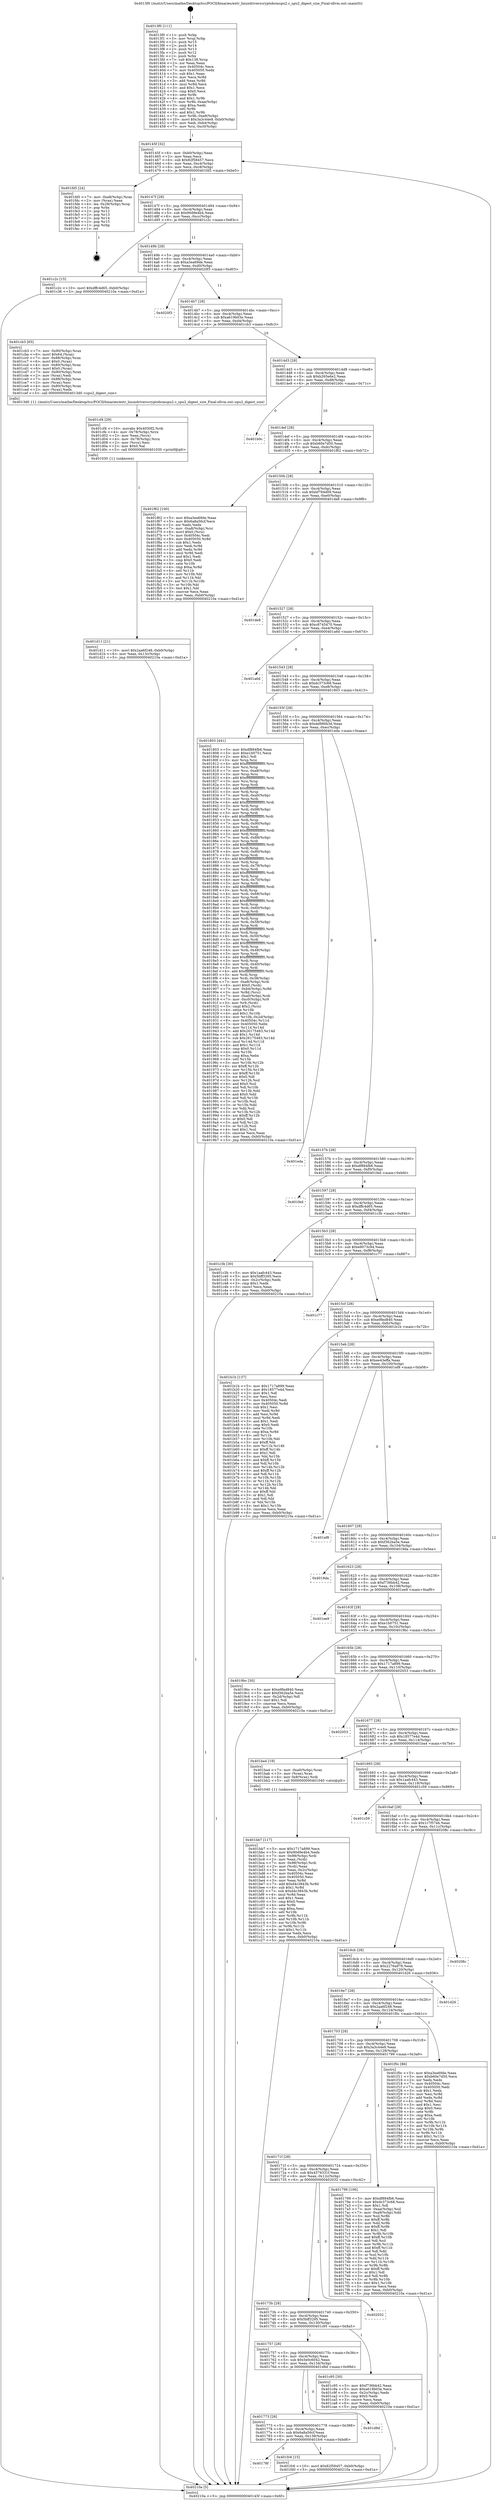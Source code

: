 digraph "0x4013f0" {
  label = "0x4013f0 (/mnt/c/Users/mathe/Desktop/tcc/POCII/binaries/extr_linuxdriverscryptobcmspu2.c_spu2_digest_size_Final-ollvm.out::main(0))"
  labelloc = "t"
  node[shape=record]

  Entry [label="",width=0.3,height=0.3,shape=circle,fillcolor=black,style=filled]
  "0x40145f" [label="{
     0x40145f [32]\l
     | [instrs]\l
     &nbsp;&nbsp;0x40145f \<+6\>: mov -0xb0(%rbp),%eax\l
     &nbsp;&nbsp;0x401465 \<+2\>: mov %eax,%ecx\l
     &nbsp;&nbsp;0x401467 \<+6\>: sub $0x82f58457,%ecx\l
     &nbsp;&nbsp;0x40146d \<+6\>: mov %eax,-0xc4(%rbp)\l
     &nbsp;&nbsp;0x401473 \<+6\>: mov %ecx,-0xc8(%rbp)\l
     &nbsp;&nbsp;0x401479 \<+6\>: je 0000000000401fd5 \<main+0xbe5\>\l
  }"]
  "0x401fd5" [label="{
     0x401fd5 [24]\l
     | [instrs]\l
     &nbsp;&nbsp;0x401fd5 \<+7\>: mov -0xa8(%rbp),%rax\l
     &nbsp;&nbsp;0x401fdc \<+2\>: mov (%rax),%eax\l
     &nbsp;&nbsp;0x401fde \<+4\>: lea -0x28(%rbp),%rsp\l
     &nbsp;&nbsp;0x401fe2 \<+1\>: pop %rbx\l
     &nbsp;&nbsp;0x401fe3 \<+2\>: pop %r12\l
     &nbsp;&nbsp;0x401fe5 \<+2\>: pop %r13\l
     &nbsp;&nbsp;0x401fe7 \<+2\>: pop %r14\l
     &nbsp;&nbsp;0x401fe9 \<+2\>: pop %r15\l
     &nbsp;&nbsp;0x401feb \<+1\>: pop %rbp\l
     &nbsp;&nbsp;0x401fec \<+1\>: ret\l
  }"]
  "0x40147f" [label="{
     0x40147f [28]\l
     | [instrs]\l
     &nbsp;&nbsp;0x40147f \<+5\>: jmp 0000000000401484 \<main+0x94\>\l
     &nbsp;&nbsp;0x401484 \<+6\>: mov -0xc4(%rbp),%eax\l
     &nbsp;&nbsp;0x40148a \<+5\>: sub $0x90d9e4b4,%eax\l
     &nbsp;&nbsp;0x40148f \<+6\>: mov %eax,-0xcc(%rbp)\l
     &nbsp;&nbsp;0x401495 \<+6\>: je 0000000000401c2c \<main+0x83c\>\l
  }"]
  Exit [label="",width=0.3,height=0.3,shape=circle,fillcolor=black,style=filled,peripheries=2]
  "0x401c2c" [label="{
     0x401c2c [15]\l
     | [instrs]\l
     &nbsp;&nbsp;0x401c2c \<+10\>: movl $0xdffc4d65,-0xb0(%rbp)\l
     &nbsp;&nbsp;0x401c36 \<+5\>: jmp 000000000040210a \<main+0xd1a\>\l
  }"]
  "0x40149b" [label="{
     0x40149b [28]\l
     | [instrs]\l
     &nbsp;&nbsp;0x40149b \<+5\>: jmp 00000000004014a0 \<main+0xb0\>\l
     &nbsp;&nbsp;0x4014a0 \<+6\>: mov -0xc4(%rbp),%eax\l
     &nbsp;&nbsp;0x4014a6 \<+5\>: sub $0xa3ea69de,%eax\l
     &nbsp;&nbsp;0x4014ab \<+6\>: mov %eax,-0xd0(%rbp)\l
     &nbsp;&nbsp;0x4014b1 \<+6\>: je 00000000004020f3 \<main+0xd03\>\l
  }"]
  "0x40178f" [label="{
     0x40178f\l
  }", style=dashed]
  "0x4020f3" [label="{
     0x4020f3\l
  }", style=dashed]
  "0x4014b7" [label="{
     0x4014b7 [28]\l
     | [instrs]\l
     &nbsp;&nbsp;0x4014b7 \<+5\>: jmp 00000000004014bc \<main+0xcc\>\l
     &nbsp;&nbsp;0x4014bc \<+6\>: mov -0xc4(%rbp),%eax\l
     &nbsp;&nbsp;0x4014c2 \<+5\>: sub $0xa619b03e,%eax\l
     &nbsp;&nbsp;0x4014c7 \<+6\>: mov %eax,-0xd4(%rbp)\l
     &nbsp;&nbsp;0x4014cd \<+6\>: je 0000000000401cb3 \<main+0x8c3\>\l
  }"]
  "0x401fc6" [label="{
     0x401fc6 [15]\l
     | [instrs]\l
     &nbsp;&nbsp;0x401fc6 \<+10\>: movl $0x82f58457,-0xb0(%rbp)\l
     &nbsp;&nbsp;0x401fd0 \<+5\>: jmp 000000000040210a \<main+0xd1a\>\l
  }"]
  "0x401cb3" [label="{
     0x401cb3 [65]\l
     | [instrs]\l
     &nbsp;&nbsp;0x401cb3 \<+7\>: mov -0x90(%rbp),%rax\l
     &nbsp;&nbsp;0x401cba \<+6\>: movl $0x64,(%rax)\l
     &nbsp;&nbsp;0x401cc0 \<+7\>: mov -0x88(%rbp),%rax\l
     &nbsp;&nbsp;0x401cc7 \<+6\>: movl $0x0,(%rax)\l
     &nbsp;&nbsp;0x401ccd \<+4\>: mov -0x80(%rbp),%rax\l
     &nbsp;&nbsp;0x401cd1 \<+6\>: movl $0x0,(%rax)\l
     &nbsp;&nbsp;0x401cd7 \<+7\>: mov -0x90(%rbp),%rax\l
     &nbsp;&nbsp;0x401cde \<+2\>: mov (%rax),%edi\l
     &nbsp;&nbsp;0x401ce0 \<+7\>: mov -0x88(%rbp),%rax\l
     &nbsp;&nbsp;0x401ce7 \<+2\>: mov (%rax),%esi\l
     &nbsp;&nbsp;0x401ce9 \<+4\>: mov -0x80(%rbp),%rax\l
     &nbsp;&nbsp;0x401ced \<+2\>: mov (%rax),%edx\l
     &nbsp;&nbsp;0x401cef \<+5\>: call 00000000004013d0 \<spu2_digest_size\>\l
     | [calls]\l
     &nbsp;&nbsp;0x4013d0 \{1\} (/mnt/c/Users/mathe/Desktop/tcc/POCII/binaries/extr_linuxdriverscryptobcmspu2.c_spu2_digest_size_Final-ollvm.out::spu2_digest_size)\l
  }"]
  "0x4014d3" [label="{
     0x4014d3 [28]\l
     | [instrs]\l
     &nbsp;&nbsp;0x4014d3 \<+5\>: jmp 00000000004014d8 \<main+0xe8\>\l
     &nbsp;&nbsp;0x4014d8 \<+6\>: mov -0xc4(%rbp),%eax\l
     &nbsp;&nbsp;0x4014de \<+5\>: sub $0xb265e6e2,%eax\l
     &nbsp;&nbsp;0x4014e3 \<+6\>: mov %eax,-0xd8(%rbp)\l
     &nbsp;&nbsp;0x4014e9 \<+6\>: je 0000000000401b0c \<main+0x71c\>\l
  }"]
  "0x401773" [label="{
     0x401773 [28]\l
     | [instrs]\l
     &nbsp;&nbsp;0x401773 \<+5\>: jmp 0000000000401778 \<main+0x388\>\l
     &nbsp;&nbsp;0x401778 \<+6\>: mov -0xc4(%rbp),%eax\l
     &nbsp;&nbsp;0x40177e \<+5\>: sub $0x6a8a56cf,%eax\l
     &nbsp;&nbsp;0x401783 \<+6\>: mov %eax,-0x138(%rbp)\l
     &nbsp;&nbsp;0x401789 \<+6\>: je 0000000000401fc6 \<main+0xbd6\>\l
  }"]
  "0x401b0c" [label="{
     0x401b0c\l
  }", style=dashed]
  "0x4014ef" [label="{
     0x4014ef [28]\l
     | [instrs]\l
     &nbsp;&nbsp;0x4014ef \<+5\>: jmp 00000000004014f4 \<main+0x104\>\l
     &nbsp;&nbsp;0x4014f4 \<+6\>: mov -0xc4(%rbp),%eax\l
     &nbsp;&nbsp;0x4014fa \<+5\>: sub $0xb60e7d50,%eax\l
     &nbsp;&nbsp;0x4014ff \<+6\>: mov %eax,-0xdc(%rbp)\l
     &nbsp;&nbsp;0x401505 \<+6\>: je 0000000000401f62 \<main+0xb72\>\l
  }"]
  "0x401d8d" [label="{
     0x401d8d\l
  }", style=dashed]
  "0x401f62" [label="{
     0x401f62 [100]\l
     | [instrs]\l
     &nbsp;&nbsp;0x401f62 \<+5\>: mov $0xa3ea69de,%eax\l
     &nbsp;&nbsp;0x401f67 \<+5\>: mov $0x6a8a56cf,%ecx\l
     &nbsp;&nbsp;0x401f6c \<+2\>: xor %edx,%edx\l
     &nbsp;&nbsp;0x401f6e \<+7\>: mov -0xa8(%rbp),%rsi\l
     &nbsp;&nbsp;0x401f75 \<+6\>: movl $0x0,(%rsi)\l
     &nbsp;&nbsp;0x401f7b \<+7\>: mov 0x40504c,%edi\l
     &nbsp;&nbsp;0x401f82 \<+8\>: mov 0x405050,%r8d\l
     &nbsp;&nbsp;0x401f8a \<+3\>: sub $0x1,%edx\l
     &nbsp;&nbsp;0x401f8d \<+3\>: mov %edi,%r9d\l
     &nbsp;&nbsp;0x401f90 \<+3\>: add %edx,%r9d\l
     &nbsp;&nbsp;0x401f93 \<+4\>: imul %r9d,%edi\l
     &nbsp;&nbsp;0x401f97 \<+3\>: and $0x1,%edi\l
     &nbsp;&nbsp;0x401f9a \<+3\>: cmp $0x0,%edi\l
     &nbsp;&nbsp;0x401f9d \<+4\>: sete %r10b\l
     &nbsp;&nbsp;0x401fa1 \<+4\>: cmp $0xa,%r8d\l
     &nbsp;&nbsp;0x401fa5 \<+4\>: setl %r11b\l
     &nbsp;&nbsp;0x401fa9 \<+3\>: mov %r10b,%bl\l
     &nbsp;&nbsp;0x401fac \<+3\>: and %r11b,%bl\l
     &nbsp;&nbsp;0x401faf \<+3\>: xor %r11b,%r10b\l
     &nbsp;&nbsp;0x401fb2 \<+3\>: or %r10b,%bl\l
     &nbsp;&nbsp;0x401fb5 \<+3\>: test $0x1,%bl\l
     &nbsp;&nbsp;0x401fb8 \<+3\>: cmovne %ecx,%eax\l
     &nbsp;&nbsp;0x401fbb \<+6\>: mov %eax,-0xb0(%rbp)\l
     &nbsp;&nbsp;0x401fc1 \<+5\>: jmp 000000000040210a \<main+0xd1a\>\l
  }"]
  "0x40150b" [label="{
     0x40150b [28]\l
     | [instrs]\l
     &nbsp;&nbsp;0x40150b \<+5\>: jmp 0000000000401510 \<main+0x120\>\l
     &nbsp;&nbsp;0x401510 \<+6\>: mov -0xc4(%rbp),%eax\l
     &nbsp;&nbsp;0x401516 \<+5\>: sub $0xbf784d09,%eax\l
     &nbsp;&nbsp;0x40151b \<+6\>: mov %eax,-0xe0(%rbp)\l
     &nbsp;&nbsp;0x401521 \<+6\>: je 0000000000401de8 \<main+0x9f8\>\l
  }"]
  "0x401d11" [label="{
     0x401d11 [21]\l
     | [instrs]\l
     &nbsp;&nbsp;0x401d11 \<+10\>: movl $0x2aa6f248,-0xb0(%rbp)\l
     &nbsp;&nbsp;0x401d1b \<+6\>: mov %eax,-0x13c(%rbp)\l
     &nbsp;&nbsp;0x401d21 \<+5\>: jmp 000000000040210a \<main+0xd1a\>\l
  }"]
  "0x401de8" [label="{
     0x401de8\l
  }", style=dashed]
  "0x401527" [label="{
     0x401527 [28]\l
     | [instrs]\l
     &nbsp;&nbsp;0x401527 \<+5\>: jmp 000000000040152c \<main+0x13c\>\l
     &nbsp;&nbsp;0x40152c \<+6\>: mov -0xc4(%rbp),%eax\l
     &nbsp;&nbsp;0x401532 \<+5\>: sub $0xc8745470,%eax\l
     &nbsp;&nbsp;0x401537 \<+6\>: mov %eax,-0xe4(%rbp)\l
     &nbsp;&nbsp;0x40153d \<+6\>: je 0000000000401a6d \<main+0x67d\>\l
  }"]
  "0x401cf4" [label="{
     0x401cf4 [29]\l
     | [instrs]\l
     &nbsp;&nbsp;0x401cf4 \<+10\>: movabs $0x4030f2,%rdi\l
     &nbsp;&nbsp;0x401cfe \<+4\>: mov -0x78(%rbp),%rcx\l
     &nbsp;&nbsp;0x401d02 \<+2\>: mov %eax,(%rcx)\l
     &nbsp;&nbsp;0x401d04 \<+4\>: mov -0x78(%rbp),%rcx\l
     &nbsp;&nbsp;0x401d08 \<+2\>: mov (%rcx),%esi\l
     &nbsp;&nbsp;0x401d0a \<+2\>: mov $0x0,%al\l
     &nbsp;&nbsp;0x401d0c \<+5\>: call 0000000000401030 \<printf@plt\>\l
     | [calls]\l
     &nbsp;&nbsp;0x401030 \{1\} (unknown)\l
  }"]
  "0x401a6d" [label="{
     0x401a6d\l
  }", style=dashed]
  "0x401543" [label="{
     0x401543 [28]\l
     | [instrs]\l
     &nbsp;&nbsp;0x401543 \<+5\>: jmp 0000000000401548 \<main+0x158\>\l
     &nbsp;&nbsp;0x401548 \<+6\>: mov -0xc4(%rbp),%eax\l
     &nbsp;&nbsp;0x40154e \<+5\>: sub $0xdc373c68,%eax\l
     &nbsp;&nbsp;0x401553 \<+6\>: mov %eax,-0xe8(%rbp)\l
     &nbsp;&nbsp;0x401559 \<+6\>: je 0000000000401803 \<main+0x413\>\l
  }"]
  "0x401757" [label="{
     0x401757 [28]\l
     | [instrs]\l
     &nbsp;&nbsp;0x401757 \<+5\>: jmp 000000000040175c \<main+0x36c\>\l
     &nbsp;&nbsp;0x40175c \<+6\>: mov -0xc4(%rbp),%eax\l
     &nbsp;&nbsp;0x401762 \<+5\>: sub $0x5e0c6042,%eax\l
     &nbsp;&nbsp;0x401767 \<+6\>: mov %eax,-0x134(%rbp)\l
     &nbsp;&nbsp;0x40176d \<+6\>: je 0000000000401d8d \<main+0x99d\>\l
  }"]
  "0x401803" [label="{
     0x401803 [441]\l
     | [instrs]\l
     &nbsp;&nbsp;0x401803 \<+5\>: mov $0xdf884fb6,%eax\l
     &nbsp;&nbsp;0x401808 \<+5\>: mov $0xe1b0751,%ecx\l
     &nbsp;&nbsp;0x40180d \<+2\>: mov $0x1,%dl\l
     &nbsp;&nbsp;0x40180f \<+3\>: mov %rsp,%rsi\l
     &nbsp;&nbsp;0x401812 \<+4\>: add $0xfffffffffffffff0,%rsi\l
     &nbsp;&nbsp;0x401816 \<+3\>: mov %rsi,%rsp\l
     &nbsp;&nbsp;0x401819 \<+7\>: mov %rsi,-0xa8(%rbp)\l
     &nbsp;&nbsp;0x401820 \<+3\>: mov %rsp,%rsi\l
     &nbsp;&nbsp;0x401823 \<+4\>: add $0xfffffffffffffff0,%rsi\l
     &nbsp;&nbsp;0x401827 \<+3\>: mov %rsi,%rsp\l
     &nbsp;&nbsp;0x40182a \<+3\>: mov %rsp,%rdi\l
     &nbsp;&nbsp;0x40182d \<+4\>: add $0xfffffffffffffff0,%rdi\l
     &nbsp;&nbsp;0x401831 \<+3\>: mov %rdi,%rsp\l
     &nbsp;&nbsp;0x401834 \<+7\>: mov %rdi,-0xa0(%rbp)\l
     &nbsp;&nbsp;0x40183b \<+3\>: mov %rsp,%rdi\l
     &nbsp;&nbsp;0x40183e \<+4\>: add $0xfffffffffffffff0,%rdi\l
     &nbsp;&nbsp;0x401842 \<+3\>: mov %rdi,%rsp\l
     &nbsp;&nbsp;0x401845 \<+7\>: mov %rdi,-0x98(%rbp)\l
     &nbsp;&nbsp;0x40184c \<+3\>: mov %rsp,%rdi\l
     &nbsp;&nbsp;0x40184f \<+4\>: add $0xfffffffffffffff0,%rdi\l
     &nbsp;&nbsp;0x401853 \<+3\>: mov %rdi,%rsp\l
     &nbsp;&nbsp;0x401856 \<+7\>: mov %rdi,-0x90(%rbp)\l
     &nbsp;&nbsp;0x40185d \<+3\>: mov %rsp,%rdi\l
     &nbsp;&nbsp;0x401860 \<+4\>: add $0xfffffffffffffff0,%rdi\l
     &nbsp;&nbsp;0x401864 \<+3\>: mov %rdi,%rsp\l
     &nbsp;&nbsp;0x401867 \<+7\>: mov %rdi,-0x88(%rbp)\l
     &nbsp;&nbsp;0x40186e \<+3\>: mov %rsp,%rdi\l
     &nbsp;&nbsp;0x401871 \<+4\>: add $0xfffffffffffffff0,%rdi\l
     &nbsp;&nbsp;0x401875 \<+3\>: mov %rdi,%rsp\l
     &nbsp;&nbsp;0x401878 \<+4\>: mov %rdi,-0x80(%rbp)\l
     &nbsp;&nbsp;0x40187c \<+3\>: mov %rsp,%rdi\l
     &nbsp;&nbsp;0x40187f \<+4\>: add $0xfffffffffffffff0,%rdi\l
     &nbsp;&nbsp;0x401883 \<+3\>: mov %rdi,%rsp\l
     &nbsp;&nbsp;0x401886 \<+4\>: mov %rdi,-0x78(%rbp)\l
     &nbsp;&nbsp;0x40188a \<+3\>: mov %rsp,%rdi\l
     &nbsp;&nbsp;0x40188d \<+4\>: add $0xfffffffffffffff0,%rdi\l
     &nbsp;&nbsp;0x401891 \<+3\>: mov %rdi,%rsp\l
     &nbsp;&nbsp;0x401894 \<+4\>: mov %rdi,-0x70(%rbp)\l
     &nbsp;&nbsp;0x401898 \<+3\>: mov %rsp,%rdi\l
     &nbsp;&nbsp;0x40189b \<+4\>: add $0xfffffffffffffff0,%rdi\l
     &nbsp;&nbsp;0x40189f \<+3\>: mov %rdi,%rsp\l
     &nbsp;&nbsp;0x4018a2 \<+4\>: mov %rdi,-0x68(%rbp)\l
     &nbsp;&nbsp;0x4018a6 \<+3\>: mov %rsp,%rdi\l
     &nbsp;&nbsp;0x4018a9 \<+4\>: add $0xfffffffffffffff0,%rdi\l
     &nbsp;&nbsp;0x4018ad \<+3\>: mov %rdi,%rsp\l
     &nbsp;&nbsp;0x4018b0 \<+4\>: mov %rdi,-0x60(%rbp)\l
     &nbsp;&nbsp;0x4018b4 \<+3\>: mov %rsp,%rdi\l
     &nbsp;&nbsp;0x4018b7 \<+4\>: add $0xfffffffffffffff0,%rdi\l
     &nbsp;&nbsp;0x4018bb \<+3\>: mov %rdi,%rsp\l
     &nbsp;&nbsp;0x4018be \<+4\>: mov %rdi,-0x58(%rbp)\l
     &nbsp;&nbsp;0x4018c2 \<+3\>: mov %rsp,%rdi\l
     &nbsp;&nbsp;0x4018c5 \<+4\>: add $0xfffffffffffffff0,%rdi\l
     &nbsp;&nbsp;0x4018c9 \<+3\>: mov %rdi,%rsp\l
     &nbsp;&nbsp;0x4018cc \<+4\>: mov %rdi,-0x50(%rbp)\l
     &nbsp;&nbsp;0x4018d0 \<+3\>: mov %rsp,%rdi\l
     &nbsp;&nbsp;0x4018d3 \<+4\>: add $0xfffffffffffffff0,%rdi\l
     &nbsp;&nbsp;0x4018d7 \<+3\>: mov %rdi,%rsp\l
     &nbsp;&nbsp;0x4018da \<+4\>: mov %rdi,-0x48(%rbp)\l
     &nbsp;&nbsp;0x4018de \<+3\>: mov %rsp,%rdi\l
     &nbsp;&nbsp;0x4018e1 \<+4\>: add $0xfffffffffffffff0,%rdi\l
     &nbsp;&nbsp;0x4018e5 \<+3\>: mov %rdi,%rsp\l
     &nbsp;&nbsp;0x4018e8 \<+4\>: mov %rdi,-0x40(%rbp)\l
     &nbsp;&nbsp;0x4018ec \<+3\>: mov %rsp,%rdi\l
     &nbsp;&nbsp;0x4018ef \<+4\>: add $0xfffffffffffffff0,%rdi\l
     &nbsp;&nbsp;0x4018f3 \<+3\>: mov %rdi,%rsp\l
     &nbsp;&nbsp;0x4018f6 \<+4\>: mov %rdi,-0x38(%rbp)\l
     &nbsp;&nbsp;0x4018fa \<+7\>: mov -0xa8(%rbp),%rdi\l
     &nbsp;&nbsp;0x401901 \<+6\>: movl $0x0,(%rdi)\l
     &nbsp;&nbsp;0x401907 \<+7\>: mov -0xb4(%rbp),%r8d\l
     &nbsp;&nbsp;0x40190e \<+3\>: mov %r8d,(%rsi)\l
     &nbsp;&nbsp;0x401911 \<+7\>: mov -0xa0(%rbp),%rdi\l
     &nbsp;&nbsp;0x401918 \<+7\>: mov -0xc0(%rbp),%r9\l
     &nbsp;&nbsp;0x40191f \<+3\>: mov %r9,(%rdi)\l
     &nbsp;&nbsp;0x401922 \<+3\>: cmpl $0x2,(%rsi)\l
     &nbsp;&nbsp;0x401925 \<+4\>: setne %r10b\l
     &nbsp;&nbsp;0x401929 \<+4\>: and $0x1,%r10b\l
     &nbsp;&nbsp;0x40192d \<+4\>: mov %r10b,-0x2d(%rbp)\l
     &nbsp;&nbsp;0x401931 \<+8\>: mov 0x40504c,%r11d\l
     &nbsp;&nbsp;0x401939 \<+7\>: mov 0x405050,%ebx\l
     &nbsp;&nbsp;0x401940 \<+3\>: mov %r11d,%r14d\l
     &nbsp;&nbsp;0x401943 \<+7\>: add $0x26175483,%r14d\l
     &nbsp;&nbsp;0x40194a \<+4\>: sub $0x1,%r14d\l
     &nbsp;&nbsp;0x40194e \<+7\>: sub $0x26175483,%r14d\l
     &nbsp;&nbsp;0x401955 \<+4\>: imul %r14d,%r11d\l
     &nbsp;&nbsp;0x401959 \<+4\>: and $0x1,%r11d\l
     &nbsp;&nbsp;0x40195d \<+4\>: cmp $0x0,%r11d\l
     &nbsp;&nbsp;0x401961 \<+4\>: sete %r10b\l
     &nbsp;&nbsp;0x401965 \<+3\>: cmp $0xa,%ebx\l
     &nbsp;&nbsp;0x401968 \<+4\>: setl %r15b\l
     &nbsp;&nbsp;0x40196c \<+3\>: mov %r10b,%r12b\l
     &nbsp;&nbsp;0x40196f \<+4\>: xor $0xff,%r12b\l
     &nbsp;&nbsp;0x401973 \<+3\>: mov %r15b,%r13b\l
     &nbsp;&nbsp;0x401976 \<+4\>: xor $0xff,%r13b\l
     &nbsp;&nbsp;0x40197a \<+3\>: xor $0x0,%dl\l
     &nbsp;&nbsp;0x40197d \<+3\>: mov %r12b,%sil\l
     &nbsp;&nbsp;0x401980 \<+4\>: and $0x0,%sil\l
     &nbsp;&nbsp;0x401984 \<+3\>: and %dl,%r10b\l
     &nbsp;&nbsp;0x401987 \<+3\>: mov %r13b,%dil\l
     &nbsp;&nbsp;0x40198a \<+4\>: and $0x0,%dil\l
     &nbsp;&nbsp;0x40198e \<+3\>: and %dl,%r15b\l
     &nbsp;&nbsp;0x401991 \<+3\>: or %r10b,%sil\l
     &nbsp;&nbsp;0x401994 \<+3\>: or %r15b,%dil\l
     &nbsp;&nbsp;0x401997 \<+3\>: xor %dil,%sil\l
     &nbsp;&nbsp;0x40199a \<+3\>: or %r13b,%r12b\l
     &nbsp;&nbsp;0x40199d \<+4\>: xor $0xff,%r12b\l
     &nbsp;&nbsp;0x4019a1 \<+3\>: or $0x0,%dl\l
     &nbsp;&nbsp;0x4019a4 \<+3\>: and %dl,%r12b\l
     &nbsp;&nbsp;0x4019a7 \<+3\>: or %r12b,%sil\l
     &nbsp;&nbsp;0x4019aa \<+4\>: test $0x1,%sil\l
     &nbsp;&nbsp;0x4019ae \<+3\>: cmovne %ecx,%eax\l
     &nbsp;&nbsp;0x4019b1 \<+6\>: mov %eax,-0xb0(%rbp)\l
     &nbsp;&nbsp;0x4019b7 \<+5\>: jmp 000000000040210a \<main+0xd1a\>\l
  }"]
  "0x40155f" [label="{
     0x40155f [28]\l
     | [instrs]\l
     &nbsp;&nbsp;0x40155f \<+5\>: jmp 0000000000401564 \<main+0x174\>\l
     &nbsp;&nbsp;0x401564 \<+6\>: mov -0xc4(%rbp),%eax\l
     &nbsp;&nbsp;0x40156a \<+5\>: sub $0xdd980b3d,%eax\l
     &nbsp;&nbsp;0x40156f \<+6\>: mov %eax,-0xec(%rbp)\l
     &nbsp;&nbsp;0x401575 \<+6\>: je 0000000000401eda \<main+0xaea\>\l
  }"]
  "0x401c95" [label="{
     0x401c95 [30]\l
     | [instrs]\l
     &nbsp;&nbsp;0x401c95 \<+5\>: mov $0xf736bb42,%eax\l
     &nbsp;&nbsp;0x401c9a \<+5\>: mov $0xa619b03e,%ecx\l
     &nbsp;&nbsp;0x401c9f \<+3\>: mov -0x2c(%rbp),%edx\l
     &nbsp;&nbsp;0x401ca2 \<+3\>: cmp $0x0,%edx\l
     &nbsp;&nbsp;0x401ca5 \<+3\>: cmove %ecx,%eax\l
     &nbsp;&nbsp;0x401ca8 \<+6\>: mov %eax,-0xb0(%rbp)\l
     &nbsp;&nbsp;0x401cae \<+5\>: jmp 000000000040210a \<main+0xd1a\>\l
  }"]
  "0x401eda" [label="{
     0x401eda\l
  }", style=dashed]
  "0x40157b" [label="{
     0x40157b [28]\l
     | [instrs]\l
     &nbsp;&nbsp;0x40157b \<+5\>: jmp 0000000000401580 \<main+0x190\>\l
     &nbsp;&nbsp;0x401580 \<+6\>: mov -0xc4(%rbp),%eax\l
     &nbsp;&nbsp;0x401586 \<+5\>: sub $0xdf884fb6,%eax\l
     &nbsp;&nbsp;0x40158b \<+6\>: mov %eax,-0xf0(%rbp)\l
     &nbsp;&nbsp;0x401591 \<+6\>: je 0000000000401fed \<main+0xbfd\>\l
  }"]
  "0x40173b" [label="{
     0x40173b [28]\l
     | [instrs]\l
     &nbsp;&nbsp;0x40173b \<+5\>: jmp 0000000000401740 \<main+0x350\>\l
     &nbsp;&nbsp;0x401740 \<+6\>: mov -0xc4(%rbp),%eax\l
     &nbsp;&nbsp;0x401746 \<+5\>: sub $0x5bff3295,%eax\l
     &nbsp;&nbsp;0x40174b \<+6\>: mov %eax,-0x130(%rbp)\l
     &nbsp;&nbsp;0x401751 \<+6\>: je 0000000000401c95 \<main+0x8a5\>\l
  }"]
  "0x401fed" [label="{
     0x401fed\l
  }", style=dashed]
  "0x401597" [label="{
     0x401597 [28]\l
     | [instrs]\l
     &nbsp;&nbsp;0x401597 \<+5\>: jmp 000000000040159c \<main+0x1ac\>\l
     &nbsp;&nbsp;0x40159c \<+6\>: mov -0xc4(%rbp),%eax\l
     &nbsp;&nbsp;0x4015a2 \<+5\>: sub $0xdffc4d65,%eax\l
     &nbsp;&nbsp;0x4015a7 \<+6\>: mov %eax,-0xf4(%rbp)\l
     &nbsp;&nbsp;0x4015ad \<+6\>: je 0000000000401c3b \<main+0x84b\>\l
  }"]
  "0x402032" [label="{
     0x402032\l
  }", style=dashed]
  "0x401c3b" [label="{
     0x401c3b [30]\l
     | [instrs]\l
     &nbsp;&nbsp;0x401c3b \<+5\>: mov $0x1aafc443,%eax\l
     &nbsp;&nbsp;0x401c40 \<+5\>: mov $0x5bff3295,%ecx\l
     &nbsp;&nbsp;0x401c45 \<+3\>: mov -0x2c(%rbp),%edx\l
     &nbsp;&nbsp;0x401c48 \<+3\>: cmp $0x1,%edx\l
     &nbsp;&nbsp;0x401c4b \<+3\>: cmovl %ecx,%eax\l
     &nbsp;&nbsp;0x401c4e \<+6\>: mov %eax,-0xb0(%rbp)\l
     &nbsp;&nbsp;0x401c54 \<+5\>: jmp 000000000040210a \<main+0xd1a\>\l
  }"]
  "0x4015b3" [label="{
     0x4015b3 [28]\l
     | [instrs]\l
     &nbsp;&nbsp;0x4015b3 \<+5\>: jmp 00000000004015b8 \<main+0x1c8\>\l
     &nbsp;&nbsp;0x4015b8 \<+6\>: mov -0xc4(%rbp),%eax\l
     &nbsp;&nbsp;0x4015be \<+5\>: sub $0xe9073c94,%eax\l
     &nbsp;&nbsp;0x4015c3 \<+6\>: mov %eax,-0xf8(%rbp)\l
     &nbsp;&nbsp;0x4015c9 \<+6\>: je 0000000000401c77 \<main+0x887\>\l
  }"]
  "0x401bb7" [label="{
     0x401bb7 [117]\l
     | [instrs]\l
     &nbsp;&nbsp;0x401bb7 \<+5\>: mov $0x1717a899,%ecx\l
     &nbsp;&nbsp;0x401bbc \<+5\>: mov $0x90d9e4b4,%edx\l
     &nbsp;&nbsp;0x401bc1 \<+7\>: mov -0x98(%rbp),%rdi\l
     &nbsp;&nbsp;0x401bc8 \<+2\>: mov %eax,(%rdi)\l
     &nbsp;&nbsp;0x401bca \<+7\>: mov -0x98(%rbp),%rdi\l
     &nbsp;&nbsp;0x401bd1 \<+2\>: mov (%rdi),%eax\l
     &nbsp;&nbsp;0x401bd3 \<+3\>: mov %eax,-0x2c(%rbp)\l
     &nbsp;&nbsp;0x401bd6 \<+7\>: mov 0x40504c,%eax\l
     &nbsp;&nbsp;0x401bdd \<+7\>: mov 0x405050,%esi\l
     &nbsp;&nbsp;0x401be4 \<+3\>: mov %eax,%r8d\l
     &nbsp;&nbsp;0x401be7 \<+7\>: add $0xd4c3843b,%r8d\l
     &nbsp;&nbsp;0x401bee \<+4\>: sub $0x1,%r8d\l
     &nbsp;&nbsp;0x401bf2 \<+7\>: sub $0xd4c3843b,%r8d\l
     &nbsp;&nbsp;0x401bf9 \<+4\>: imul %r8d,%eax\l
     &nbsp;&nbsp;0x401bfd \<+3\>: and $0x1,%eax\l
     &nbsp;&nbsp;0x401c00 \<+3\>: cmp $0x0,%eax\l
     &nbsp;&nbsp;0x401c03 \<+4\>: sete %r9b\l
     &nbsp;&nbsp;0x401c07 \<+3\>: cmp $0xa,%esi\l
     &nbsp;&nbsp;0x401c0a \<+4\>: setl %r10b\l
     &nbsp;&nbsp;0x401c0e \<+3\>: mov %r9b,%r11b\l
     &nbsp;&nbsp;0x401c11 \<+3\>: and %r10b,%r11b\l
     &nbsp;&nbsp;0x401c14 \<+3\>: xor %r10b,%r9b\l
     &nbsp;&nbsp;0x401c17 \<+3\>: or %r9b,%r11b\l
     &nbsp;&nbsp;0x401c1a \<+4\>: test $0x1,%r11b\l
     &nbsp;&nbsp;0x401c1e \<+3\>: cmovne %edx,%ecx\l
     &nbsp;&nbsp;0x401c21 \<+6\>: mov %ecx,-0xb0(%rbp)\l
     &nbsp;&nbsp;0x401c27 \<+5\>: jmp 000000000040210a \<main+0xd1a\>\l
  }"]
  "0x401c77" [label="{
     0x401c77\l
  }", style=dashed]
  "0x4015cf" [label="{
     0x4015cf [28]\l
     | [instrs]\l
     &nbsp;&nbsp;0x4015cf \<+5\>: jmp 00000000004015d4 \<main+0x1e4\>\l
     &nbsp;&nbsp;0x4015d4 \<+6\>: mov -0xc4(%rbp),%eax\l
     &nbsp;&nbsp;0x4015da \<+5\>: sub $0xe9fed840,%eax\l
     &nbsp;&nbsp;0x4015df \<+6\>: mov %eax,-0xfc(%rbp)\l
     &nbsp;&nbsp;0x4015e5 \<+6\>: je 0000000000401b1b \<main+0x72b\>\l
  }"]
  "0x4013f0" [label="{
     0x4013f0 [111]\l
     | [instrs]\l
     &nbsp;&nbsp;0x4013f0 \<+1\>: push %rbp\l
     &nbsp;&nbsp;0x4013f1 \<+3\>: mov %rsp,%rbp\l
     &nbsp;&nbsp;0x4013f4 \<+2\>: push %r15\l
     &nbsp;&nbsp;0x4013f6 \<+2\>: push %r14\l
     &nbsp;&nbsp;0x4013f8 \<+2\>: push %r13\l
     &nbsp;&nbsp;0x4013fa \<+2\>: push %r12\l
     &nbsp;&nbsp;0x4013fc \<+1\>: push %rbx\l
     &nbsp;&nbsp;0x4013fd \<+7\>: sub $0x138,%rsp\l
     &nbsp;&nbsp;0x401404 \<+2\>: xor %eax,%eax\l
     &nbsp;&nbsp;0x401406 \<+7\>: mov 0x40504c,%ecx\l
     &nbsp;&nbsp;0x40140d \<+7\>: mov 0x405050,%edx\l
     &nbsp;&nbsp;0x401414 \<+3\>: sub $0x1,%eax\l
     &nbsp;&nbsp;0x401417 \<+3\>: mov %ecx,%r8d\l
     &nbsp;&nbsp;0x40141a \<+3\>: add %eax,%r8d\l
     &nbsp;&nbsp;0x40141d \<+4\>: imul %r8d,%ecx\l
     &nbsp;&nbsp;0x401421 \<+3\>: and $0x1,%ecx\l
     &nbsp;&nbsp;0x401424 \<+3\>: cmp $0x0,%ecx\l
     &nbsp;&nbsp;0x401427 \<+4\>: sete %r9b\l
     &nbsp;&nbsp;0x40142b \<+4\>: and $0x1,%r9b\l
     &nbsp;&nbsp;0x40142f \<+7\>: mov %r9b,-0xaa(%rbp)\l
     &nbsp;&nbsp;0x401436 \<+3\>: cmp $0xa,%edx\l
     &nbsp;&nbsp;0x401439 \<+4\>: setl %r9b\l
     &nbsp;&nbsp;0x40143d \<+4\>: and $0x1,%r9b\l
     &nbsp;&nbsp;0x401441 \<+7\>: mov %r9b,-0xa9(%rbp)\l
     &nbsp;&nbsp;0x401448 \<+10\>: movl $0x3a3c44e9,-0xb0(%rbp)\l
     &nbsp;&nbsp;0x401452 \<+6\>: mov %edi,-0xb4(%rbp)\l
     &nbsp;&nbsp;0x401458 \<+7\>: mov %rsi,-0xc0(%rbp)\l
  }"]
  "0x401b1b" [label="{
     0x401b1b [137]\l
     | [instrs]\l
     &nbsp;&nbsp;0x401b1b \<+5\>: mov $0x1717a899,%eax\l
     &nbsp;&nbsp;0x401b20 \<+5\>: mov $0x18577e4d,%ecx\l
     &nbsp;&nbsp;0x401b25 \<+2\>: mov $0x1,%dl\l
     &nbsp;&nbsp;0x401b27 \<+2\>: xor %esi,%esi\l
     &nbsp;&nbsp;0x401b29 \<+7\>: mov 0x40504c,%edi\l
     &nbsp;&nbsp;0x401b30 \<+8\>: mov 0x405050,%r8d\l
     &nbsp;&nbsp;0x401b38 \<+3\>: sub $0x1,%esi\l
     &nbsp;&nbsp;0x401b3b \<+3\>: mov %edi,%r9d\l
     &nbsp;&nbsp;0x401b3e \<+3\>: add %esi,%r9d\l
     &nbsp;&nbsp;0x401b41 \<+4\>: imul %r9d,%edi\l
     &nbsp;&nbsp;0x401b45 \<+3\>: and $0x1,%edi\l
     &nbsp;&nbsp;0x401b48 \<+3\>: cmp $0x0,%edi\l
     &nbsp;&nbsp;0x401b4b \<+4\>: sete %r10b\l
     &nbsp;&nbsp;0x401b4f \<+4\>: cmp $0xa,%r8d\l
     &nbsp;&nbsp;0x401b53 \<+4\>: setl %r11b\l
     &nbsp;&nbsp;0x401b57 \<+3\>: mov %r10b,%bl\l
     &nbsp;&nbsp;0x401b5a \<+3\>: xor $0xff,%bl\l
     &nbsp;&nbsp;0x401b5d \<+3\>: mov %r11b,%r14b\l
     &nbsp;&nbsp;0x401b60 \<+4\>: xor $0xff,%r14b\l
     &nbsp;&nbsp;0x401b64 \<+3\>: xor $0x1,%dl\l
     &nbsp;&nbsp;0x401b67 \<+3\>: mov %bl,%r15b\l
     &nbsp;&nbsp;0x401b6a \<+4\>: and $0xff,%r15b\l
     &nbsp;&nbsp;0x401b6e \<+3\>: and %dl,%r10b\l
     &nbsp;&nbsp;0x401b71 \<+3\>: mov %r14b,%r12b\l
     &nbsp;&nbsp;0x401b74 \<+4\>: and $0xff,%r12b\l
     &nbsp;&nbsp;0x401b78 \<+3\>: and %dl,%r11b\l
     &nbsp;&nbsp;0x401b7b \<+3\>: or %r10b,%r15b\l
     &nbsp;&nbsp;0x401b7e \<+3\>: or %r11b,%r12b\l
     &nbsp;&nbsp;0x401b81 \<+3\>: xor %r12b,%r15b\l
     &nbsp;&nbsp;0x401b84 \<+3\>: or %r14b,%bl\l
     &nbsp;&nbsp;0x401b87 \<+3\>: xor $0xff,%bl\l
     &nbsp;&nbsp;0x401b8a \<+3\>: or $0x1,%dl\l
     &nbsp;&nbsp;0x401b8d \<+2\>: and %dl,%bl\l
     &nbsp;&nbsp;0x401b8f \<+3\>: or %bl,%r15b\l
     &nbsp;&nbsp;0x401b92 \<+4\>: test $0x1,%r15b\l
     &nbsp;&nbsp;0x401b96 \<+3\>: cmovne %ecx,%eax\l
     &nbsp;&nbsp;0x401b99 \<+6\>: mov %eax,-0xb0(%rbp)\l
     &nbsp;&nbsp;0x401b9f \<+5\>: jmp 000000000040210a \<main+0xd1a\>\l
  }"]
  "0x4015eb" [label="{
     0x4015eb [28]\l
     | [instrs]\l
     &nbsp;&nbsp;0x4015eb \<+5\>: jmp 00000000004015f0 \<main+0x200\>\l
     &nbsp;&nbsp;0x4015f0 \<+6\>: mov -0xc4(%rbp),%eax\l
     &nbsp;&nbsp;0x4015f6 \<+5\>: sub $0xee43effa,%eax\l
     &nbsp;&nbsp;0x4015fb \<+6\>: mov %eax,-0x100(%rbp)\l
     &nbsp;&nbsp;0x401601 \<+6\>: je 0000000000401ef8 \<main+0xb08\>\l
  }"]
  "0x40210a" [label="{
     0x40210a [5]\l
     | [instrs]\l
     &nbsp;&nbsp;0x40210a \<+5\>: jmp 000000000040145f \<main+0x6f\>\l
  }"]
  "0x401ef8" [label="{
     0x401ef8\l
  }", style=dashed]
  "0x401607" [label="{
     0x401607 [28]\l
     | [instrs]\l
     &nbsp;&nbsp;0x401607 \<+5\>: jmp 000000000040160c \<main+0x21c\>\l
     &nbsp;&nbsp;0x40160c \<+6\>: mov -0xc4(%rbp),%eax\l
     &nbsp;&nbsp;0x401612 \<+5\>: sub $0xf362ba5e,%eax\l
     &nbsp;&nbsp;0x401617 \<+6\>: mov %eax,-0x104(%rbp)\l
     &nbsp;&nbsp;0x40161d \<+6\>: je 00000000004019da \<main+0x5ea\>\l
  }"]
  "0x40171f" [label="{
     0x40171f [28]\l
     | [instrs]\l
     &nbsp;&nbsp;0x40171f \<+5\>: jmp 0000000000401724 \<main+0x334\>\l
     &nbsp;&nbsp;0x401724 \<+6\>: mov -0xc4(%rbp),%eax\l
     &nbsp;&nbsp;0x40172a \<+5\>: sub $0x4579331f,%eax\l
     &nbsp;&nbsp;0x40172f \<+6\>: mov %eax,-0x12c(%rbp)\l
     &nbsp;&nbsp;0x401735 \<+6\>: je 0000000000402032 \<main+0xc42\>\l
  }"]
  "0x4019da" [label="{
     0x4019da\l
  }", style=dashed]
  "0x401623" [label="{
     0x401623 [28]\l
     | [instrs]\l
     &nbsp;&nbsp;0x401623 \<+5\>: jmp 0000000000401628 \<main+0x238\>\l
     &nbsp;&nbsp;0x401628 \<+6\>: mov -0xc4(%rbp),%eax\l
     &nbsp;&nbsp;0x40162e \<+5\>: sub $0xf736bb42,%eax\l
     &nbsp;&nbsp;0x401633 \<+6\>: mov %eax,-0x108(%rbp)\l
     &nbsp;&nbsp;0x401639 \<+6\>: je 0000000000401ee9 \<main+0xaf9\>\l
  }"]
  "0x401799" [label="{
     0x401799 [106]\l
     | [instrs]\l
     &nbsp;&nbsp;0x401799 \<+5\>: mov $0xdf884fb6,%eax\l
     &nbsp;&nbsp;0x40179e \<+5\>: mov $0xdc373c68,%ecx\l
     &nbsp;&nbsp;0x4017a3 \<+2\>: mov $0x1,%dl\l
     &nbsp;&nbsp;0x4017a5 \<+7\>: mov -0xaa(%rbp),%sil\l
     &nbsp;&nbsp;0x4017ac \<+7\>: mov -0xa9(%rbp),%dil\l
     &nbsp;&nbsp;0x4017b3 \<+3\>: mov %sil,%r8b\l
     &nbsp;&nbsp;0x4017b6 \<+4\>: xor $0xff,%r8b\l
     &nbsp;&nbsp;0x4017ba \<+3\>: mov %dil,%r9b\l
     &nbsp;&nbsp;0x4017bd \<+4\>: xor $0xff,%r9b\l
     &nbsp;&nbsp;0x4017c1 \<+3\>: xor $0x1,%dl\l
     &nbsp;&nbsp;0x4017c4 \<+3\>: mov %r8b,%r10b\l
     &nbsp;&nbsp;0x4017c7 \<+4\>: and $0xff,%r10b\l
     &nbsp;&nbsp;0x4017cb \<+3\>: and %dl,%sil\l
     &nbsp;&nbsp;0x4017ce \<+3\>: mov %r9b,%r11b\l
     &nbsp;&nbsp;0x4017d1 \<+4\>: and $0xff,%r11b\l
     &nbsp;&nbsp;0x4017d5 \<+3\>: and %dl,%dil\l
     &nbsp;&nbsp;0x4017d8 \<+3\>: or %sil,%r10b\l
     &nbsp;&nbsp;0x4017db \<+3\>: or %dil,%r11b\l
     &nbsp;&nbsp;0x4017de \<+3\>: xor %r11b,%r10b\l
     &nbsp;&nbsp;0x4017e1 \<+3\>: or %r9b,%r8b\l
     &nbsp;&nbsp;0x4017e4 \<+4\>: xor $0xff,%r8b\l
     &nbsp;&nbsp;0x4017e8 \<+3\>: or $0x1,%dl\l
     &nbsp;&nbsp;0x4017eb \<+3\>: and %dl,%r8b\l
     &nbsp;&nbsp;0x4017ee \<+3\>: or %r8b,%r10b\l
     &nbsp;&nbsp;0x4017f1 \<+4\>: test $0x1,%r10b\l
     &nbsp;&nbsp;0x4017f5 \<+3\>: cmovne %ecx,%eax\l
     &nbsp;&nbsp;0x4017f8 \<+6\>: mov %eax,-0xb0(%rbp)\l
     &nbsp;&nbsp;0x4017fe \<+5\>: jmp 000000000040210a \<main+0xd1a\>\l
  }"]
  "0x401ee9" [label="{
     0x401ee9\l
  }", style=dashed]
  "0x40163f" [label="{
     0x40163f [28]\l
     | [instrs]\l
     &nbsp;&nbsp;0x40163f \<+5\>: jmp 0000000000401644 \<main+0x254\>\l
     &nbsp;&nbsp;0x401644 \<+6\>: mov -0xc4(%rbp),%eax\l
     &nbsp;&nbsp;0x40164a \<+5\>: sub $0xe1b0751,%eax\l
     &nbsp;&nbsp;0x40164f \<+6\>: mov %eax,-0x10c(%rbp)\l
     &nbsp;&nbsp;0x401655 \<+6\>: je 00000000004019bc \<main+0x5cc\>\l
  }"]
  "0x401703" [label="{
     0x401703 [28]\l
     | [instrs]\l
     &nbsp;&nbsp;0x401703 \<+5\>: jmp 0000000000401708 \<main+0x318\>\l
     &nbsp;&nbsp;0x401708 \<+6\>: mov -0xc4(%rbp),%eax\l
     &nbsp;&nbsp;0x40170e \<+5\>: sub $0x3a3c44e9,%eax\l
     &nbsp;&nbsp;0x401713 \<+6\>: mov %eax,-0x128(%rbp)\l
     &nbsp;&nbsp;0x401719 \<+6\>: je 0000000000401799 \<main+0x3a9\>\l
  }"]
  "0x4019bc" [label="{
     0x4019bc [30]\l
     | [instrs]\l
     &nbsp;&nbsp;0x4019bc \<+5\>: mov $0xe9fed840,%eax\l
     &nbsp;&nbsp;0x4019c1 \<+5\>: mov $0xf362ba5e,%ecx\l
     &nbsp;&nbsp;0x4019c6 \<+3\>: mov -0x2d(%rbp),%dl\l
     &nbsp;&nbsp;0x4019c9 \<+3\>: test $0x1,%dl\l
     &nbsp;&nbsp;0x4019cc \<+3\>: cmovne %ecx,%eax\l
     &nbsp;&nbsp;0x4019cf \<+6\>: mov %eax,-0xb0(%rbp)\l
     &nbsp;&nbsp;0x4019d5 \<+5\>: jmp 000000000040210a \<main+0xd1a\>\l
  }"]
  "0x40165b" [label="{
     0x40165b [28]\l
     | [instrs]\l
     &nbsp;&nbsp;0x40165b \<+5\>: jmp 0000000000401660 \<main+0x270\>\l
     &nbsp;&nbsp;0x401660 \<+6\>: mov -0xc4(%rbp),%eax\l
     &nbsp;&nbsp;0x401666 \<+5\>: sub $0x1717a899,%eax\l
     &nbsp;&nbsp;0x40166b \<+6\>: mov %eax,-0x110(%rbp)\l
     &nbsp;&nbsp;0x401671 \<+6\>: je 0000000000402053 \<main+0xc63\>\l
  }"]
  "0x401f0c" [label="{
     0x401f0c [86]\l
     | [instrs]\l
     &nbsp;&nbsp;0x401f0c \<+5\>: mov $0xa3ea69de,%eax\l
     &nbsp;&nbsp;0x401f11 \<+5\>: mov $0xb60e7d50,%ecx\l
     &nbsp;&nbsp;0x401f16 \<+2\>: xor %edx,%edx\l
     &nbsp;&nbsp;0x401f18 \<+7\>: mov 0x40504c,%esi\l
     &nbsp;&nbsp;0x401f1f \<+7\>: mov 0x405050,%edi\l
     &nbsp;&nbsp;0x401f26 \<+3\>: sub $0x1,%edx\l
     &nbsp;&nbsp;0x401f29 \<+3\>: mov %esi,%r8d\l
     &nbsp;&nbsp;0x401f2c \<+3\>: add %edx,%r8d\l
     &nbsp;&nbsp;0x401f2f \<+4\>: imul %r8d,%esi\l
     &nbsp;&nbsp;0x401f33 \<+3\>: and $0x1,%esi\l
     &nbsp;&nbsp;0x401f36 \<+3\>: cmp $0x0,%esi\l
     &nbsp;&nbsp;0x401f39 \<+4\>: sete %r9b\l
     &nbsp;&nbsp;0x401f3d \<+3\>: cmp $0xa,%edi\l
     &nbsp;&nbsp;0x401f40 \<+4\>: setl %r10b\l
     &nbsp;&nbsp;0x401f44 \<+3\>: mov %r9b,%r11b\l
     &nbsp;&nbsp;0x401f47 \<+3\>: and %r10b,%r11b\l
     &nbsp;&nbsp;0x401f4a \<+3\>: xor %r10b,%r9b\l
     &nbsp;&nbsp;0x401f4d \<+3\>: or %r9b,%r11b\l
     &nbsp;&nbsp;0x401f50 \<+4\>: test $0x1,%r11b\l
     &nbsp;&nbsp;0x401f54 \<+3\>: cmovne %ecx,%eax\l
     &nbsp;&nbsp;0x401f57 \<+6\>: mov %eax,-0xb0(%rbp)\l
     &nbsp;&nbsp;0x401f5d \<+5\>: jmp 000000000040210a \<main+0xd1a\>\l
  }"]
  "0x402053" [label="{
     0x402053\l
  }", style=dashed]
  "0x401677" [label="{
     0x401677 [28]\l
     | [instrs]\l
     &nbsp;&nbsp;0x401677 \<+5\>: jmp 000000000040167c \<main+0x28c\>\l
     &nbsp;&nbsp;0x40167c \<+6\>: mov -0xc4(%rbp),%eax\l
     &nbsp;&nbsp;0x401682 \<+5\>: sub $0x18577e4d,%eax\l
     &nbsp;&nbsp;0x401687 \<+6\>: mov %eax,-0x114(%rbp)\l
     &nbsp;&nbsp;0x40168d \<+6\>: je 0000000000401ba4 \<main+0x7b4\>\l
  }"]
  "0x4016e7" [label="{
     0x4016e7 [28]\l
     | [instrs]\l
     &nbsp;&nbsp;0x4016e7 \<+5\>: jmp 00000000004016ec \<main+0x2fc\>\l
     &nbsp;&nbsp;0x4016ec \<+6\>: mov -0xc4(%rbp),%eax\l
     &nbsp;&nbsp;0x4016f2 \<+5\>: sub $0x2aa6f248,%eax\l
     &nbsp;&nbsp;0x4016f7 \<+6\>: mov %eax,-0x124(%rbp)\l
     &nbsp;&nbsp;0x4016fd \<+6\>: je 0000000000401f0c \<main+0xb1c\>\l
  }"]
  "0x401ba4" [label="{
     0x401ba4 [19]\l
     | [instrs]\l
     &nbsp;&nbsp;0x401ba4 \<+7\>: mov -0xa0(%rbp),%rax\l
     &nbsp;&nbsp;0x401bab \<+3\>: mov (%rax),%rax\l
     &nbsp;&nbsp;0x401bae \<+4\>: mov 0x8(%rax),%rdi\l
     &nbsp;&nbsp;0x401bb2 \<+5\>: call 0000000000401040 \<atoi@plt\>\l
     | [calls]\l
     &nbsp;&nbsp;0x401040 \{1\} (unknown)\l
  }"]
  "0x401693" [label="{
     0x401693 [28]\l
     | [instrs]\l
     &nbsp;&nbsp;0x401693 \<+5\>: jmp 0000000000401698 \<main+0x2a8\>\l
     &nbsp;&nbsp;0x401698 \<+6\>: mov -0xc4(%rbp),%eax\l
     &nbsp;&nbsp;0x40169e \<+5\>: sub $0x1aafc443,%eax\l
     &nbsp;&nbsp;0x4016a3 \<+6\>: mov %eax,-0x118(%rbp)\l
     &nbsp;&nbsp;0x4016a9 \<+6\>: je 0000000000401c59 \<main+0x869\>\l
  }"]
  "0x401d26" [label="{
     0x401d26\l
  }", style=dashed]
  "0x401c59" [label="{
     0x401c59\l
  }", style=dashed]
  "0x4016af" [label="{
     0x4016af [28]\l
     | [instrs]\l
     &nbsp;&nbsp;0x4016af \<+5\>: jmp 00000000004016b4 \<main+0x2c4\>\l
     &nbsp;&nbsp;0x4016b4 \<+6\>: mov -0xc4(%rbp),%eax\l
     &nbsp;&nbsp;0x4016ba \<+5\>: sub $0x1c7f57eb,%eax\l
     &nbsp;&nbsp;0x4016bf \<+6\>: mov %eax,-0x11c(%rbp)\l
     &nbsp;&nbsp;0x4016c5 \<+6\>: je 000000000040208c \<main+0xc9c\>\l
  }"]
  "0x4016cb" [label="{
     0x4016cb [28]\l
     | [instrs]\l
     &nbsp;&nbsp;0x4016cb \<+5\>: jmp 00000000004016d0 \<main+0x2e0\>\l
     &nbsp;&nbsp;0x4016d0 \<+6\>: mov -0xc4(%rbp),%eax\l
     &nbsp;&nbsp;0x4016d6 \<+5\>: sub $0x2276a978,%eax\l
     &nbsp;&nbsp;0x4016db \<+6\>: mov %eax,-0x120(%rbp)\l
     &nbsp;&nbsp;0x4016e1 \<+6\>: je 0000000000401d26 \<main+0x936\>\l
  }"]
  "0x40208c" [label="{
     0x40208c\l
  }", style=dashed]
  Entry -> "0x4013f0" [label=" 1"]
  "0x40145f" -> "0x401fd5" [label=" 1"]
  "0x40145f" -> "0x40147f" [label=" 12"]
  "0x401fd5" -> Exit [label=" 1"]
  "0x40147f" -> "0x401c2c" [label=" 1"]
  "0x40147f" -> "0x40149b" [label=" 11"]
  "0x401fc6" -> "0x40210a" [label=" 1"]
  "0x40149b" -> "0x4020f3" [label=" 0"]
  "0x40149b" -> "0x4014b7" [label=" 11"]
  "0x401773" -> "0x40178f" [label=" 0"]
  "0x4014b7" -> "0x401cb3" [label=" 1"]
  "0x4014b7" -> "0x4014d3" [label=" 10"]
  "0x401773" -> "0x401fc6" [label=" 1"]
  "0x4014d3" -> "0x401b0c" [label=" 0"]
  "0x4014d3" -> "0x4014ef" [label=" 10"]
  "0x401757" -> "0x401773" [label=" 1"]
  "0x4014ef" -> "0x401f62" [label=" 1"]
  "0x4014ef" -> "0x40150b" [label=" 9"]
  "0x401757" -> "0x401d8d" [label=" 0"]
  "0x40150b" -> "0x401de8" [label=" 0"]
  "0x40150b" -> "0x401527" [label=" 9"]
  "0x401f62" -> "0x40210a" [label=" 1"]
  "0x401527" -> "0x401a6d" [label=" 0"]
  "0x401527" -> "0x401543" [label=" 9"]
  "0x401f0c" -> "0x40210a" [label=" 1"]
  "0x401543" -> "0x401803" [label=" 1"]
  "0x401543" -> "0x40155f" [label=" 8"]
  "0x401d11" -> "0x40210a" [label=" 1"]
  "0x40155f" -> "0x401eda" [label=" 0"]
  "0x40155f" -> "0x40157b" [label=" 8"]
  "0x401cf4" -> "0x401d11" [label=" 1"]
  "0x40157b" -> "0x401fed" [label=" 0"]
  "0x40157b" -> "0x401597" [label=" 8"]
  "0x401c95" -> "0x40210a" [label=" 1"]
  "0x401597" -> "0x401c3b" [label=" 1"]
  "0x401597" -> "0x4015b3" [label=" 7"]
  "0x40173b" -> "0x401757" [label=" 1"]
  "0x4015b3" -> "0x401c77" [label=" 0"]
  "0x4015b3" -> "0x4015cf" [label=" 7"]
  "0x401cb3" -> "0x401cf4" [label=" 1"]
  "0x4015cf" -> "0x401b1b" [label=" 1"]
  "0x4015cf" -> "0x4015eb" [label=" 6"]
  "0x40171f" -> "0x402032" [label=" 0"]
  "0x4015eb" -> "0x401ef8" [label=" 0"]
  "0x4015eb" -> "0x401607" [label=" 6"]
  "0x40173b" -> "0x401c95" [label=" 1"]
  "0x401607" -> "0x4019da" [label=" 0"]
  "0x401607" -> "0x401623" [label=" 6"]
  "0x401c3b" -> "0x40210a" [label=" 1"]
  "0x401623" -> "0x401ee9" [label=" 0"]
  "0x401623" -> "0x40163f" [label=" 6"]
  "0x401c2c" -> "0x40210a" [label=" 1"]
  "0x40163f" -> "0x4019bc" [label=" 1"]
  "0x40163f" -> "0x40165b" [label=" 5"]
  "0x401ba4" -> "0x401bb7" [label=" 1"]
  "0x40165b" -> "0x402053" [label=" 0"]
  "0x40165b" -> "0x401677" [label=" 5"]
  "0x401b1b" -> "0x40210a" [label=" 1"]
  "0x401677" -> "0x401ba4" [label=" 1"]
  "0x401677" -> "0x401693" [label=" 4"]
  "0x401803" -> "0x40210a" [label=" 1"]
  "0x401693" -> "0x401c59" [label=" 0"]
  "0x401693" -> "0x4016af" [label=" 4"]
  "0x40171f" -> "0x40173b" [label=" 2"]
  "0x4016af" -> "0x40208c" [label=" 0"]
  "0x4016af" -> "0x4016cb" [label=" 4"]
  "0x40210a" -> "0x40145f" [label=" 12"]
  "0x4016cb" -> "0x401d26" [label=" 0"]
  "0x4016cb" -> "0x4016e7" [label=" 4"]
  "0x4019bc" -> "0x40210a" [label=" 1"]
  "0x4016e7" -> "0x401f0c" [label=" 1"]
  "0x4016e7" -> "0x401703" [label=" 3"]
  "0x401bb7" -> "0x40210a" [label=" 1"]
  "0x401703" -> "0x401799" [label=" 1"]
  "0x401703" -> "0x40171f" [label=" 2"]
  "0x401799" -> "0x40210a" [label=" 1"]
  "0x4013f0" -> "0x40145f" [label=" 1"]
}
